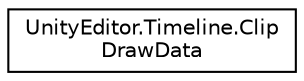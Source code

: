 digraph "Graphical Class Hierarchy"
{
 // LATEX_PDF_SIZE
  edge [fontname="Helvetica",fontsize="10",labelfontname="Helvetica",labelfontsize="10"];
  node [fontname="Helvetica",fontsize="10",shape=record];
  rankdir="LR";
  Node0 [label="UnityEditor.Timeline.Clip\lDrawData",height=0.2,width=0.4,color="black", fillcolor="white", style="filled",URL="$struct_unity_editor_1_1_timeline_1_1_clip_draw_data.html",tooltip=" "];
}
